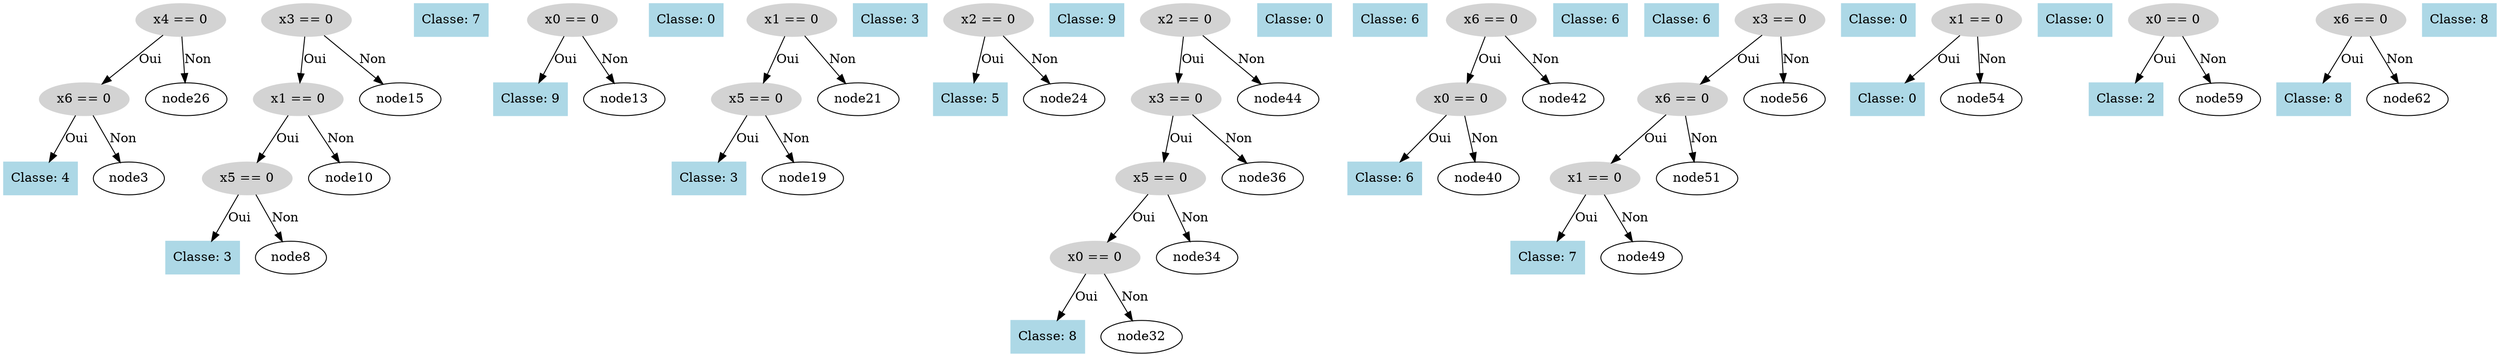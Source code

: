 digraph DecisionTree {
  node0 [label="x4 == 0", shape=ellipse, style=filled, color=lightgray];
  node0 -> node1 [label="Oui"];
  node1 [label="x6 == 0", shape=ellipse, style=filled, color=lightgray];
  node1 -> node2 [label="Oui"];
  node2 [label="Classe: 4", shape=box, style=filled, color=lightblue];
  node1 -> node3 [label="Non"];
  node4 [label="x3 == 0", shape=ellipse, style=filled, color=lightgray];
  node4 -> node5 [label="Oui"];
  node5 [label="x1 == 0", shape=ellipse, style=filled, color=lightgray];
  node5 -> node6 [label="Oui"];
  node6 [label="x5 == 0", shape=ellipse, style=filled, color=lightgray];
  node6 -> node7 [label="Oui"];
  node7 [label="Classe: 3", shape=box, style=filled, color=lightblue];
  node6 -> node8 [label="Non"];
  node9 [label="Classe: 7", shape=box, style=filled, color=lightblue];
  node5 -> node10 [label="Non"];
  node11 [label="x0 == 0", shape=ellipse, style=filled, color=lightgray];
  node11 -> node12 [label="Oui"];
  node12 [label="Classe: 9", shape=box, style=filled, color=lightblue];
  node11 -> node13 [label="Non"];
  node14 [label="Classe: 0", shape=box, style=filled, color=lightblue];
  node4 -> node15 [label="Non"];
  node16 [label="x1 == 0", shape=ellipse, style=filled, color=lightgray];
  node16 -> node17 [label="Oui"];
  node17 [label="x5 == 0", shape=ellipse, style=filled, color=lightgray];
  node17 -> node18 [label="Oui"];
  node18 [label="Classe: 3", shape=box, style=filled, color=lightblue];
  node17 -> node19 [label="Non"];
  node20 [label="Classe: 3", shape=box, style=filled, color=lightblue];
  node16 -> node21 [label="Non"];
  node22 [label="x2 == 0", shape=ellipse, style=filled, color=lightgray];
  node22 -> node23 [label="Oui"];
  node23 [label="Classe: 5", shape=box, style=filled, color=lightblue];
  node22 -> node24 [label="Non"];
  node25 [label="Classe: 9", shape=box, style=filled, color=lightblue];
  node0 -> node26 [label="Non"];
  node27 [label="x2 == 0", shape=ellipse, style=filled, color=lightgray];
  node27 -> node28 [label="Oui"];
  node28 [label="x3 == 0", shape=ellipse, style=filled, color=lightgray];
  node28 -> node29 [label="Oui"];
  node29 [label="x5 == 0", shape=ellipse, style=filled, color=lightgray];
  node29 -> node30 [label="Oui"];
  node30 [label="x0 == 0", shape=ellipse, style=filled, color=lightgray];
  node30 -> node31 [label="Oui"];
  node31 [label="Classe: 8", shape=box, style=filled, color=lightblue];
  node30 -> node32 [label="Non"];
  node33 [label="Classe: 0", shape=box, style=filled, color=lightblue];
  node29 -> node34 [label="Non"];
  node35 [label="Classe: 6", shape=box, style=filled, color=lightblue];
  node28 -> node36 [label="Non"];
  node37 [label="x6 == 0", shape=ellipse, style=filled, color=lightgray];
  node37 -> node38 [label="Oui"];
  node38 [label="x0 == 0", shape=ellipse, style=filled, color=lightgray];
  node38 -> node39 [label="Oui"];
  node39 [label="Classe: 6", shape=box, style=filled, color=lightblue];
  node38 -> node40 [label="Non"];
  node41 [label="Classe: 6", shape=box, style=filled, color=lightblue];
  node37 -> node42 [label="Non"];
  node43 [label="Classe: 6", shape=box, style=filled, color=lightblue];
  node27 -> node44 [label="Non"];
  node45 [label="x3 == 0", shape=ellipse, style=filled, color=lightgray];
  node45 -> node46 [label="Oui"];
  node46 [label="x6 == 0", shape=ellipse, style=filled, color=lightgray];
  node46 -> node47 [label="Oui"];
  node47 [label="x1 == 0", shape=ellipse, style=filled, color=lightgray];
  node47 -> node48 [label="Oui"];
  node48 [label="Classe: 7", shape=box, style=filled, color=lightblue];
  node47 -> node49 [label="Non"];
  node50 [label="Classe: 0", shape=box, style=filled, color=lightblue];
  node46 -> node51 [label="Non"];
  node52 [label="x1 == 0", shape=ellipse, style=filled, color=lightgray];
  node52 -> node53 [label="Oui"];
  node53 [label="Classe: 0", shape=box, style=filled, color=lightblue];
  node52 -> node54 [label="Non"];
  node55 [label="Classe: 0", shape=box, style=filled, color=lightblue];
  node45 -> node56 [label="Non"];
  node57 [label="x0 == 0", shape=ellipse, style=filled, color=lightgray];
  node57 -> node58 [label="Oui"];
  node58 [label="Classe: 2", shape=box, style=filled, color=lightblue];
  node57 -> node59 [label="Non"];
  node60 [label="x6 == 0", shape=ellipse, style=filled, color=lightgray];
  node60 -> node61 [label="Oui"];
  node61 [label="Classe: 8", shape=box, style=filled, color=lightblue];
  node60 -> node62 [label="Non"];
  node63 [label="Classe: 8", shape=box, style=filled, color=lightblue];
}
